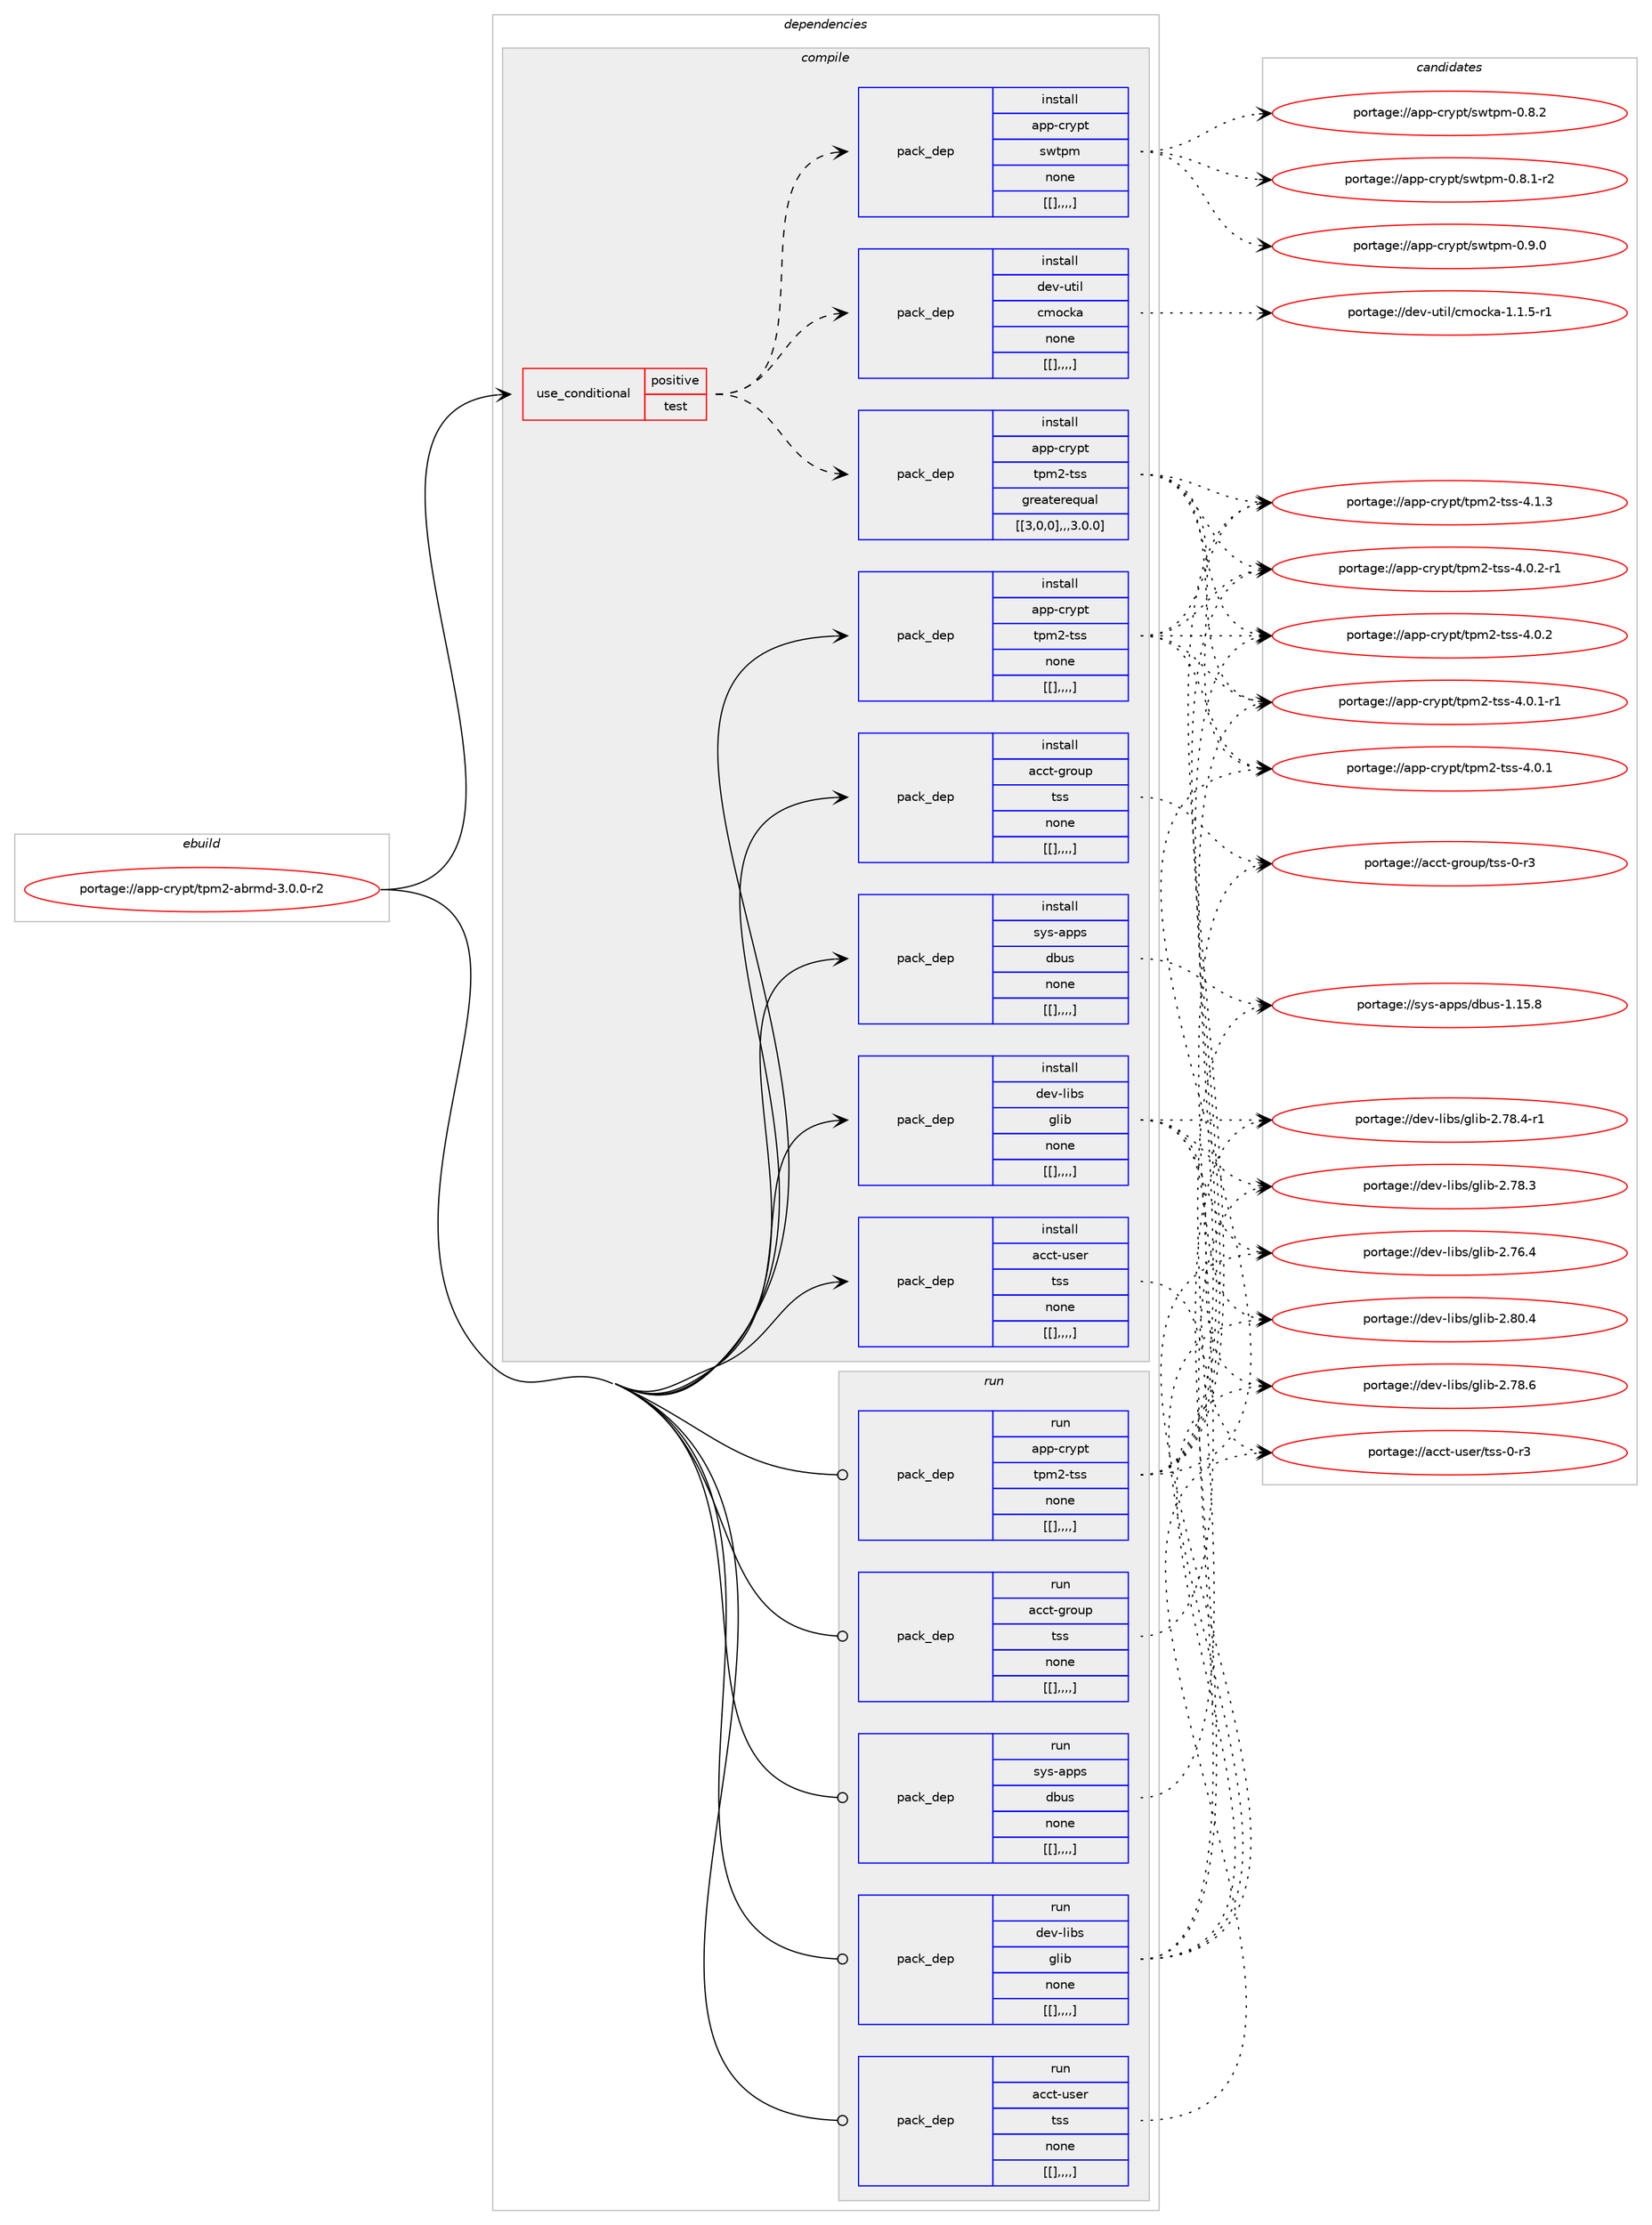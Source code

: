 digraph prolog {

# *************
# Graph options
# *************

newrank=true;
concentrate=true;
compound=true;
graph [rankdir=LR,fontname=Helvetica,fontsize=10,ranksep=1.5];#, ranksep=2.5, nodesep=0.2];
edge  [arrowhead=vee];
node  [fontname=Helvetica,fontsize=10];

# **********
# The ebuild
# **********

subgraph cluster_leftcol {
color=gray;
label=<<i>ebuild</i>>;
id [label="portage://app-crypt/tpm2-abrmd-3.0.0-r2", color=red, width=4, href="../app-crypt/tpm2-abrmd-3.0.0-r2.svg"];
}

# ****************
# The dependencies
# ****************

subgraph cluster_midcol {
color=gray;
label=<<i>dependencies</i>>;
subgraph cluster_compile {
fillcolor="#eeeeee";
style=filled;
label=<<i>compile</i>>;
subgraph cond3955 {
dependency14712 [label=<<TABLE BORDER="0" CELLBORDER="1" CELLSPACING="0" CELLPADDING="4"><TR><TD ROWSPAN="3" CELLPADDING="10">use_conditional</TD></TR><TR><TD>positive</TD></TR><TR><TD>test</TD></TR></TABLE>>, shape=none, color=red];
subgraph pack10671 {
dependency14713 [label=<<TABLE BORDER="0" CELLBORDER="1" CELLSPACING="0" CELLPADDING="4" WIDTH="220"><TR><TD ROWSPAN="6" CELLPADDING="30">pack_dep</TD></TR><TR><TD WIDTH="110">install</TD></TR><TR><TD>app-crypt</TD></TR><TR><TD>swtpm</TD></TR><TR><TD>none</TD></TR><TR><TD>[[],,,,]</TD></TR></TABLE>>, shape=none, color=blue];
}
dependency14712:e -> dependency14713:w [weight=20,style="dashed",arrowhead="vee"];
subgraph pack10672 {
dependency14714 [label=<<TABLE BORDER="0" CELLBORDER="1" CELLSPACING="0" CELLPADDING="4" WIDTH="220"><TR><TD ROWSPAN="6" CELLPADDING="30">pack_dep</TD></TR><TR><TD WIDTH="110">install</TD></TR><TR><TD>app-crypt</TD></TR><TR><TD>tpm2-tss</TD></TR><TR><TD>greaterequal</TD></TR><TR><TD>[[3,0,0],,,3.0.0]</TD></TR></TABLE>>, shape=none, color=blue];
}
dependency14712:e -> dependency14714:w [weight=20,style="dashed",arrowhead="vee"];
subgraph pack10673 {
dependency14715 [label=<<TABLE BORDER="0" CELLBORDER="1" CELLSPACING="0" CELLPADDING="4" WIDTH="220"><TR><TD ROWSPAN="6" CELLPADDING="30">pack_dep</TD></TR><TR><TD WIDTH="110">install</TD></TR><TR><TD>dev-util</TD></TR><TR><TD>cmocka</TD></TR><TR><TD>none</TD></TR><TR><TD>[[],,,,]</TD></TR></TABLE>>, shape=none, color=blue];
}
dependency14712:e -> dependency14715:w [weight=20,style="dashed",arrowhead="vee"];
}
id:e -> dependency14712:w [weight=20,style="solid",arrowhead="vee"];
subgraph pack10674 {
dependency14716 [label=<<TABLE BORDER="0" CELLBORDER="1" CELLSPACING="0" CELLPADDING="4" WIDTH="220"><TR><TD ROWSPAN="6" CELLPADDING="30">pack_dep</TD></TR><TR><TD WIDTH="110">install</TD></TR><TR><TD>acct-group</TD></TR><TR><TD>tss</TD></TR><TR><TD>none</TD></TR><TR><TD>[[],,,,]</TD></TR></TABLE>>, shape=none, color=blue];
}
id:e -> dependency14716:w [weight=20,style="solid",arrowhead="vee"];
subgraph pack10675 {
dependency14717 [label=<<TABLE BORDER="0" CELLBORDER="1" CELLSPACING="0" CELLPADDING="4" WIDTH="220"><TR><TD ROWSPAN="6" CELLPADDING="30">pack_dep</TD></TR><TR><TD WIDTH="110">install</TD></TR><TR><TD>acct-user</TD></TR><TR><TD>tss</TD></TR><TR><TD>none</TD></TR><TR><TD>[[],,,,]</TD></TR></TABLE>>, shape=none, color=blue];
}
id:e -> dependency14717:w [weight=20,style="solid",arrowhead="vee"];
subgraph pack10676 {
dependency14718 [label=<<TABLE BORDER="0" CELLBORDER="1" CELLSPACING="0" CELLPADDING="4" WIDTH="220"><TR><TD ROWSPAN="6" CELLPADDING="30">pack_dep</TD></TR><TR><TD WIDTH="110">install</TD></TR><TR><TD>app-crypt</TD></TR><TR><TD>tpm2-tss</TD></TR><TR><TD>none</TD></TR><TR><TD>[[],,,,]</TD></TR></TABLE>>, shape=none, color=blue];
}
id:e -> dependency14718:w [weight=20,style="solid",arrowhead="vee"];
subgraph pack10677 {
dependency14719 [label=<<TABLE BORDER="0" CELLBORDER="1" CELLSPACING="0" CELLPADDING="4" WIDTH="220"><TR><TD ROWSPAN="6" CELLPADDING="30">pack_dep</TD></TR><TR><TD WIDTH="110">install</TD></TR><TR><TD>dev-libs</TD></TR><TR><TD>glib</TD></TR><TR><TD>none</TD></TR><TR><TD>[[],,,,]</TD></TR></TABLE>>, shape=none, color=blue];
}
id:e -> dependency14719:w [weight=20,style="solid",arrowhead="vee"];
subgraph pack10678 {
dependency14720 [label=<<TABLE BORDER="0" CELLBORDER="1" CELLSPACING="0" CELLPADDING="4" WIDTH="220"><TR><TD ROWSPAN="6" CELLPADDING="30">pack_dep</TD></TR><TR><TD WIDTH="110">install</TD></TR><TR><TD>sys-apps</TD></TR><TR><TD>dbus</TD></TR><TR><TD>none</TD></TR><TR><TD>[[],,,,]</TD></TR></TABLE>>, shape=none, color=blue];
}
id:e -> dependency14720:w [weight=20,style="solid",arrowhead="vee"];
}
subgraph cluster_compileandrun {
fillcolor="#eeeeee";
style=filled;
label=<<i>compile and run</i>>;
}
subgraph cluster_run {
fillcolor="#eeeeee";
style=filled;
label=<<i>run</i>>;
subgraph pack10679 {
dependency14721 [label=<<TABLE BORDER="0" CELLBORDER="1" CELLSPACING="0" CELLPADDING="4" WIDTH="220"><TR><TD ROWSPAN="6" CELLPADDING="30">pack_dep</TD></TR><TR><TD WIDTH="110">run</TD></TR><TR><TD>acct-group</TD></TR><TR><TD>tss</TD></TR><TR><TD>none</TD></TR><TR><TD>[[],,,,]</TD></TR></TABLE>>, shape=none, color=blue];
}
id:e -> dependency14721:w [weight=20,style="solid",arrowhead="odot"];
subgraph pack10680 {
dependency14722 [label=<<TABLE BORDER="0" CELLBORDER="1" CELLSPACING="0" CELLPADDING="4" WIDTH="220"><TR><TD ROWSPAN="6" CELLPADDING="30">pack_dep</TD></TR><TR><TD WIDTH="110">run</TD></TR><TR><TD>acct-user</TD></TR><TR><TD>tss</TD></TR><TR><TD>none</TD></TR><TR><TD>[[],,,,]</TD></TR></TABLE>>, shape=none, color=blue];
}
id:e -> dependency14722:w [weight=20,style="solid",arrowhead="odot"];
subgraph pack10681 {
dependency14723 [label=<<TABLE BORDER="0" CELLBORDER="1" CELLSPACING="0" CELLPADDING="4" WIDTH="220"><TR><TD ROWSPAN="6" CELLPADDING="30">pack_dep</TD></TR><TR><TD WIDTH="110">run</TD></TR><TR><TD>app-crypt</TD></TR><TR><TD>tpm2-tss</TD></TR><TR><TD>none</TD></TR><TR><TD>[[],,,,]</TD></TR></TABLE>>, shape=none, color=blue];
}
id:e -> dependency14723:w [weight=20,style="solid",arrowhead="odot"];
subgraph pack10682 {
dependency14724 [label=<<TABLE BORDER="0" CELLBORDER="1" CELLSPACING="0" CELLPADDING="4" WIDTH="220"><TR><TD ROWSPAN="6" CELLPADDING="30">pack_dep</TD></TR><TR><TD WIDTH="110">run</TD></TR><TR><TD>dev-libs</TD></TR><TR><TD>glib</TD></TR><TR><TD>none</TD></TR><TR><TD>[[],,,,]</TD></TR></TABLE>>, shape=none, color=blue];
}
id:e -> dependency14724:w [weight=20,style="solid",arrowhead="odot"];
subgraph pack10683 {
dependency14725 [label=<<TABLE BORDER="0" CELLBORDER="1" CELLSPACING="0" CELLPADDING="4" WIDTH="220"><TR><TD ROWSPAN="6" CELLPADDING="30">pack_dep</TD></TR><TR><TD WIDTH="110">run</TD></TR><TR><TD>sys-apps</TD></TR><TR><TD>dbus</TD></TR><TR><TD>none</TD></TR><TR><TD>[[],,,,]</TD></TR></TABLE>>, shape=none, color=blue];
}
id:e -> dependency14725:w [weight=20,style="solid",arrowhead="odot"];
}
}

# **************
# The candidates
# **************

subgraph cluster_choices {
rank=same;
color=gray;
label=<<i>candidates</i>>;

subgraph choice10671 {
color=black;
nodesep=1;
choice97112112459911412111211647115119116112109454846574648 [label="portage://app-crypt/swtpm-0.9.0", color=red, width=4,href="../app-crypt/swtpm-0.9.0.svg"];
choice97112112459911412111211647115119116112109454846564650 [label="portage://app-crypt/swtpm-0.8.2", color=red, width=4,href="../app-crypt/swtpm-0.8.2.svg"];
choice971121124599114121112116471151191161121094548465646494511450 [label="portage://app-crypt/swtpm-0.8.1-r2", color=red, width=4,href="../app-crypt/swtpm-0.8.1-r2.svg"];
dependency14713:e -> choice97112112459911412111211647115119116112109454846574648:w [style=dotted,weight="100"];
dependency14713:e -> choice97112112459911412111211647115119116112109454846564650:w [style=dotted,weight="100"];
dependency14713:e -> choice971121124599114121112116471151191161121094548465646494511450:w [style=dotted,weight="100"];
}
subgraph choice10672 {
color=black;
nodesep=1;
choice971121124599114121112116471161121095045116115115455246494651 [label="portage://app-crypt/tpm2-tss-4.1.3", color=red, width=4,href="../app-crypt/tpm2-tss-4.1.3.svg"];
choice9711211245991141211121164711611210950451161151154552464846504511449 [label="portage://app-crypt/tpm2-tss-4.0.2-r1", color=red, width=4,href="../app-crypt/tpm2-tss-4.0.2-r1.svg"];
choice971121124599114121112116471161121095045116115115455246484650 [label="portage://app-crypt/tpm2-tss-4.0.2", color=red, width=4,href="../app-crypt/tpm2-tss-4.0.2.svg"];
choice9711211245991141211121164711611210950451161151154552464846494511449 [label="portage://app-crypt/tpm2-tss-4.0.1-r1", color=red, width=4,href="../app-crypt/tpm2-tss-4.0.1-r1.svg"];
choice971121124599114121112116471161121095045116115115455246484649 [label="portage://app-crypt/tpm2-tss-4.0.1", color=red, width=4,href="../app-crypt/tpm2-tss-4.0.1.svg"];
dependency14714:e -> choice971121124599114121112116471161121095045116115115455246494651:w [style=dotted,weight="100"];
dependency14714:e -> choice9711211245991141211121164711611210950451161151154552464846504511449:w [style=dotted,weight="100"];
dependency14714:e -> choice971121124599114121112116471161121095045116115115455246484650:w [style=dotted,weight="100"];
dependency14714:e -> choice9711211245991141211121164711611210950451161151154552464846494511449:w [style=dotted,weight="100"];
dependency14714:e -> choice971121124599114121112116471161121095045116115115455246484649:w [style=dotted,weight="100"];
}
subgraph choice10673 {
color=black;
nodesep=1;
choice10010111845117116105108479910911199107974549464946534511449 [label="portage://dev-util/cmocka-1.1.5-r1", color=red, width=4,href="../dev-util/cmocka-1.1.5-r1.svg"];
dependency14715:e -> choice10010111845117116105108479910911199107974549464946534511449:w [style=dotted,weight="100"];
}
subgraph choice10674 {
color=black;
nodesep=1;
choice979999116451031141111171124711611511545484511451 [label="portage://acct-group/tss-0-r3", color=red, width=4,href="../acct-group/tss-0-r3.svg"];
dependency14716:e -> choice979999116451031141111171124711611511545484511451:w [style=dotted,weight="100"];
}
subgraph choice10675 {
color=black;
nodesep=1;
choice979999116451171151011144711611511545484511451 [label="portage://acct-user/tss-0-r3", color=red, width=4,href="../acct-user/tss-0-r3.svg"];
dependency14717:e -> choice979999116451171151011144711611511545484511451:w [style=dotted,weight="100"];
}
subgraph choice10676 {
color=black;
nodesep=1;
choice971121124599114121112116471161121095045116115115455246494651 [label="portage://app-crypt/tpm2-tss-4.1.3", color=red, width=4,href="../app-crypt/tpm2-tss-4.1.3.svg"];
choice9711211245991141211121164711611210950451161151154552464846504511449 [label="portage://app-crypt/tpm2-tss-4.0.2-r1", color=red, width=4,href="../app-crypt/tpm2-tss-4.0.2-r1.svg"];
choice971121124599114121112116471161121095045116115115455246484650 [label="portage://app-crypt/tpm2-tss-4.0.2", color=red, width=4,href="../app-crypt/tpm2-tss-4.0.2.svg"];
choice9711211245991141211121164711611210950451161151154552464846494511449 [label="portage://app-crypt/tpm2-tss-4.0.1-r1", color=red, width=4,href="../app-crypt/tpm2-tss-4.0.1-r1.svg"];
choice971121124599114121112116471161121095045116115115455246484649 [label="portage://app-crypt/tpm2-tss-4.0.1", color=red, width=4,href="../app-crypt/tpm2-tss-4.0.1.svg"];
dependency14718:e -> choice971121124599114121112116471161121095045116115115455246494651:w [style=dotted,weight="100"];
dependency14718:e -> choice9711211245991141211121164711611210950451161151154552464846504511449:w [style=dotted,weight="100"];
dependency14718:e -> choice971121124599114121112116471161121095045116115115455246484650:w [style=dotted,weight="100"];
dependency14718:e -> choice9711211245991141211121164711611210950451161151154552464846494511449:w [style=dotted,weight="100"];
dependency14718:e -> choice971121124599114121112116471161121095045116115115455246484649:w [style=dotted,weight="100"];
}
subgraph choice10677 {
color=black;
nodesep=1;
choice1001011184510810598115471031081059845504656484652 [label="portage://dev-libs/glib-2.80.4", color=red, width=4,href="../dev-libs/glib-2.80.4.svg"];
choice1001011184510810598115471031081059845504655564654 [label="portage://dev-libs/glib-2.78.6", color=red, width=4,href="../dev-libs/glib-2.78.6.svg"];
choice10010111845108105981154710310810598455046555646524511449 [label="portage://dev-libs/glib-2.78.4-r1", color=red, width=4,href="../dev-libs/glib-2.78.4-r1.svg"];
choice1001011184510810598115471031081059845504655564651 [label="portage://dev-libs/glib-2.78.3", color=red, width=4,href="../dev-libs/glib-2.78.3.svg"];
choice1001011184510810598115471031081059845504655544652 [label="portage://dev-libs/glib-2.76.4", color=red, width=4,href="../dev-libs/glib-2.76.4.svg"];
dependency14719:e -> choice1001011184510810598115471031081059845504656484652:w [style=dotted,weight="100"];
dependency14719:e -> choice1001011184510810598115471031081059845504655564654:w [style=dotted,weight="100"];
dependency14719:e -> choice10010111845108105981154710310810598455046555646524511449:w [style=dotted,weight="100"];
dependency14719:e -> choice1001011184510810598115471031081059845504655564651:w [style=dotted,weight="100"];
dependency14719:e -> choice1001011184510810598115471031081059845504655544652:w [style=dotted,weight="100"];
}
subgraph choice10678 {
color=black;
nodesep=1;
choice1151211154597112112115471009811711545494649534656 [label="portage://sys-apps/dbus-1.15.8", color=red, width=4,href="../sys-apps/dbus-1.15.8.svg"];
dependency14720:e -> choice1151211154597112112115471009811711545494649534656:w [style=dotted,weight="100"];
}
subgraph choice10679 {
color=black;
nodesep=1;
choice979999116451031141111171124711611511545484511451 [label="portage://acct-group/tss-0-r3", color=red, width=4,href="../acct-group/tss-0-r3.svg"];
dependency14721:e -> choice979999116451031141111171124711611511545484511451:w [style=dotted,weight="100"];
}
subgraph choice10680 {
color=black;
nodesep=1;
choice979999116451171151011144711611511545484511451 [label="portage://acct-user/tss-0-r3", color=red, width=4,href="../acct-user/tss-0-r3.svg"];
dependency14722:e -> choice979999116451171151011144711611511545484511451:w [style=dotted,weight="100"];
}
subgraph choice10681 {
color=black;
nodesep=1;
choice971121124599114121112116471161121095045116115115455246494651 [label="portage://app-crypt/tpm2-tss-4.1.3", color=red, width=4,href="../app-crypt/tpm2-tss-4.1.3.svg"];
choice9711211245991141211121164711611210950451161151154552464846504511449 [label="portage://app-crypt/tpm2-tss-4.0.2-r1", color=red, width=4,href="../app-crypt/tpm2-tss-4.0.2-r1.svg"];
choice971121124599114121112116471161121095045116115115455246484650 [label="portage://app-crypt/tpm2-tss-4.0.2", color=red, width=4,href="../app-crypt/tpm2-tss-4.0.2.svg"];
choice9711211245991141211121164711611210950451161151154552464846494511449 [label="portage://app-crypt/tpm2-tss-4.0.1-r1", color=red, width=4,href="../app-crypt/tpm2-tss-4.0.1-r1.svg"];
choice971121124599114121112116471161121095045116115115455246484649 [label="portage://app-crypt/tpm2-tss-4.0.1", color=red, width=4,href="../app-crypt/tpm2-tss-4.0.1.svg"];
dependency14723:e -> choice971121124599114121112116471161121095045116115115455246494651:w [style=dotted,weight="100"];
dependency14723:e -> choice9711211245991141211121164711611210950451161151154552464846504511449:w [style=dotted,weight="100"];
dependency14723:e -> choice971121124599114121112116471161121095045116115115455246484650:w [style=dotted,weight="100"];
dependency14723:e -> choice9711211245991141211121164711611210950451161151154552464846494511449:w [style=dotted,weight="100"];
dependency14723:e -> choice971121124599114121112116471161121095045116115115455246484649:w [style=dotted,weight="100"];
}
subgraph choice10682 {
color=black;
nodesep=1;
choice1001011184510810598115471031081059845504656484652 [label="portage://dev-libs/glib-2.80.4", color=red, width=4,href="../dev-libs/glib-2.80.4.svg"];
choice1001011184510810598115471031081059845504655564654 [label="portage://dev-libs/glib-2.78.6", color=red, width=4,href="../dev-libs/glib-2.78.6.svg"];
choice10010111845108105981154710310810598455046555646524511449 [label="portage://dev-libs/glib-2.78.4-r1", color=red, width=4,href="../dev-libs/glib-2.78.4-r1.svg"];
choice1001011184510810598115471031081059845504655564651 [label="portage://dev-libs/glib-2.78.3", color=red, width=4,href="../dev-libs/glib-2.78.3.svg"];
choice1001011184510810598115471031081059845504655544652 [label="portage://dev-libs/glib-2.76.4", color=red, width=4,href="../dev-libs/glib-2.76.4.svg"];
dependency14724:e -> choice1001011184510810598115471031081059845504656484652:w [style=dotted,weight="100"];
dependency14724:e -> choice1001011184510810598115471031081059845504655564654:w [style=dotted,weight="100"];
dependency14724:e -> choice10010111845108105981154710310810598455046555646524511449:w [style=dotted,weight="100"];
dependency14724:e -> choice1001011184510810598115471031081059845504655564651:w [style=dotted,weight="100"];
dependency14724:e -> choice1001011184510810598115471031081059845504655544652:w [style=dotted,weight="100"];
}
subgraph choice10683 {
color=black;
nodesep=1;
choice1151211154597112112115471009811711545494649534656 [label="portage://sys-apps/dbus-1.15.8", color=red, width=4,href="../sys-apps/dbus-1.15.8.svg"];
dependency14725:e -> choice1151211154597112112115471009811711545494649534656:w [style=dotted,weight="100"];
}
}

}

